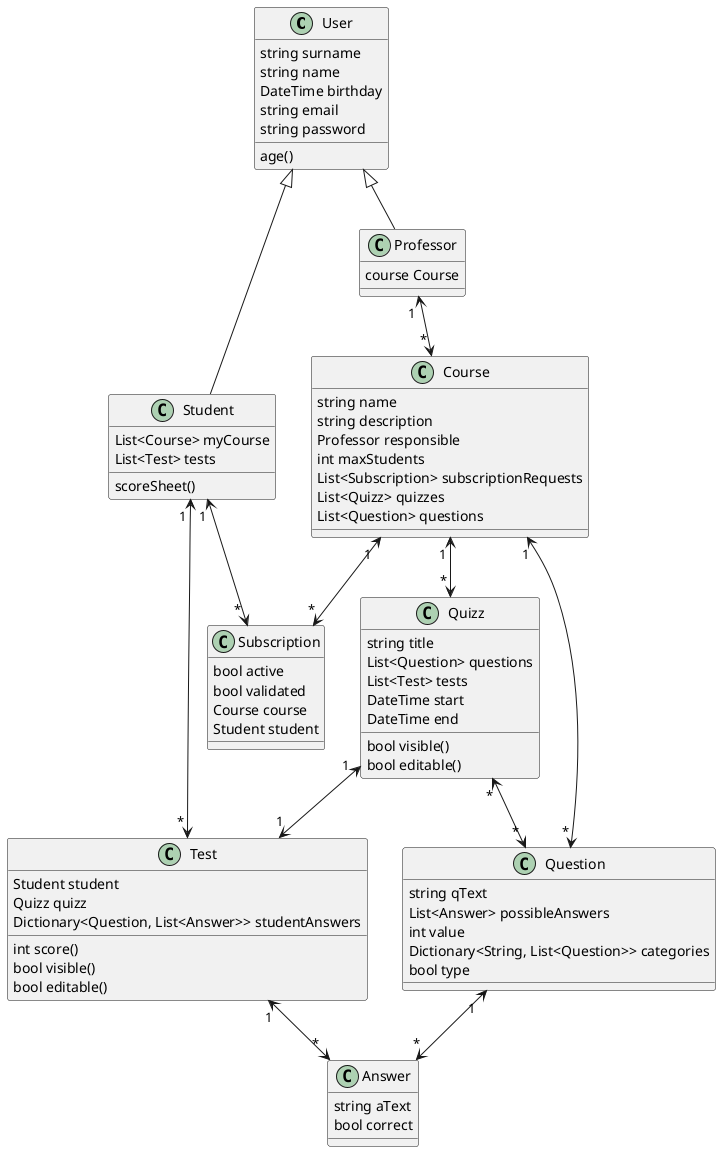 @startuml

class User {
string surname
string name
DateTime birthday
string email
string password
age()
}

class Student {
List<Course> myCourse
List<Test> tests
'= liste des scores obtenus pour les tests
scoreSheet()
}

class Professor {
course Course
}

class Quizz {
string title
List<Question> questions
List<Test> tests
DateTime start
DateTime end
bool visible()
bool editable()
}

class Test {
Student student
Quizz quizz
Dictionary<Question, List<Answer>> studentAnswers
int score()
bool visible()
bool editable()
}

class Subscription {
bool active
bool validated
Course course
Student student
}

class Question {
'=énoncé :
string qText
List<Answer> possibleAnswers
'=valeur de la question ("score max") :
int value
Dictionary<String, List<Question>> categories
bool type
}

class Course {
string name
string description
Professor responsible
int maxStudents
List<Subscription> subscriptionRequests
List<Quizz> quizzes
List<Question> questions
}

class Answer {
string aText
bool correct
}

User <|-- Student
User <|-- Professor
Student " 1 " <--> " * " Subscription
Course " 1 " <--> " * " Subscription
Professor " 1 " <--> " * " Course
Course " 1 " <--> " * " Quizz
Course " 1 " <--> " * " Question
Quizz " * " <--> " * " Question
Question " 1 " <--> " * " Answer
Quizz " 1 " <--> " 1 " Test
Student " 1 " <--> " * " Test
Test " 1 " <--> " * " Answer

@enduml

